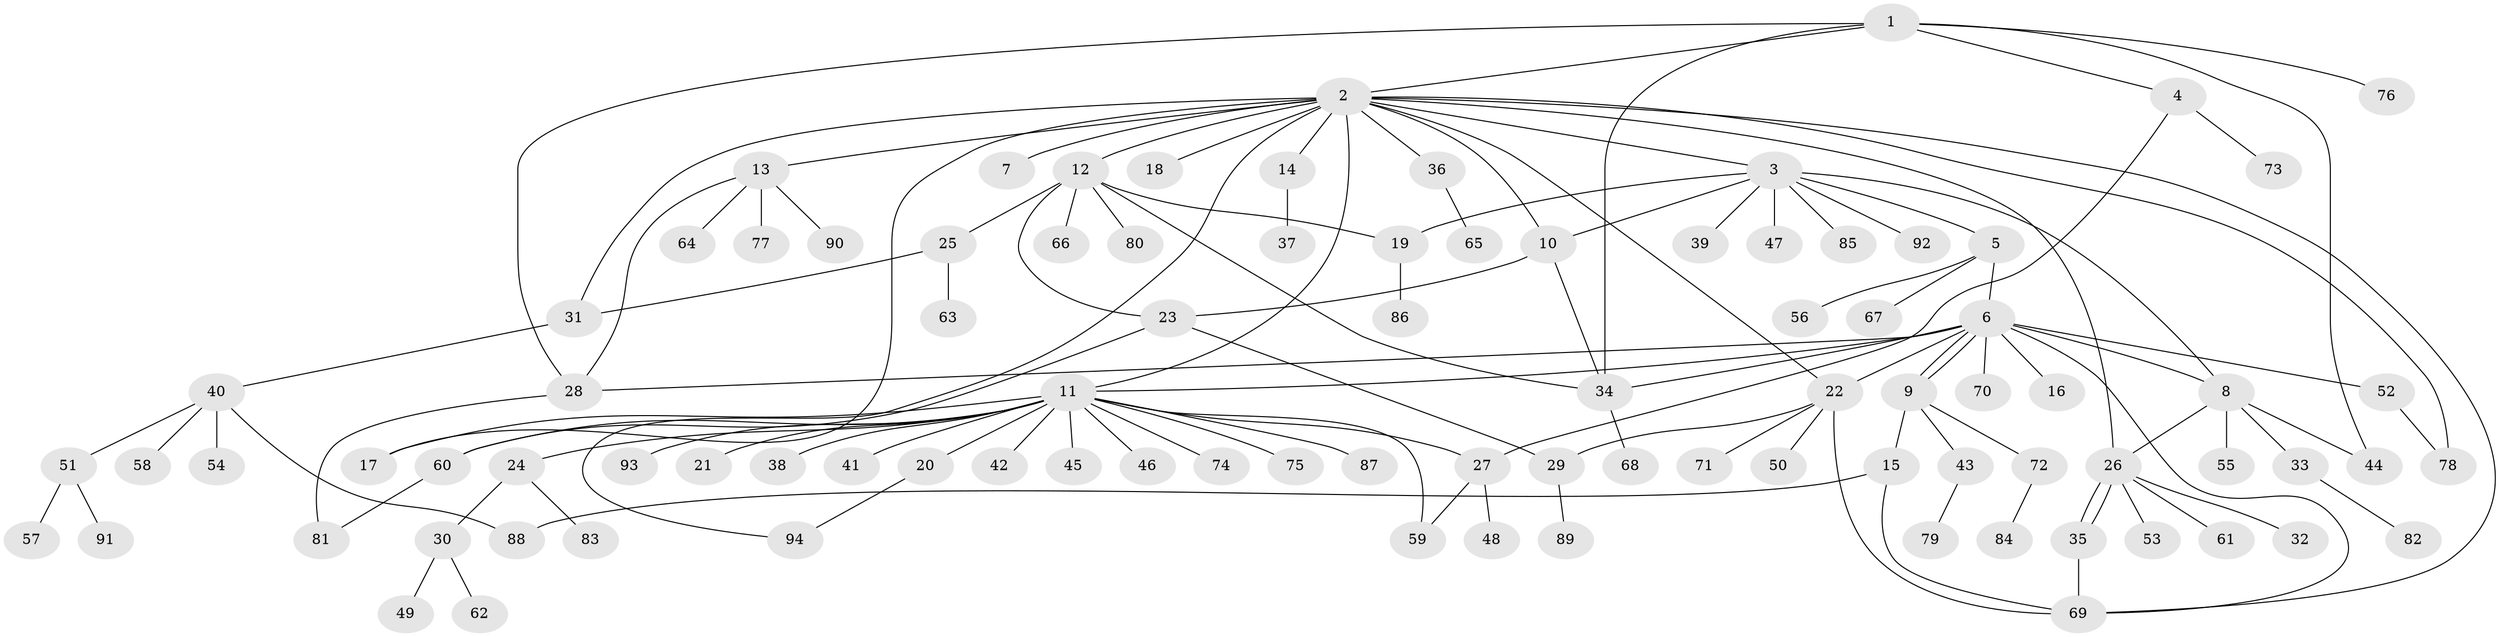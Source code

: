 // Generated by graph-tools (version 1.1) at 2025/35/03/09/25 02:35:16]
// undirected, 94 vertices, 122 edges
graph export_dot {
graph [start="1"]
  node [color=gray90,style=filled];
  1;
  2;
  3;
  4;
  5;
  6;
  7;
  8;
  9;
  10;
  11;
  12;
  13;
  14;
  15;
  16;
  17;
  18;
  19;
  20;
  21;
  22;
  23;
  24;
  25;
  26;
  27;
  28;
  29;
  30;
  31;
  32;
  33;
  34;
  35;
  36;
  37;
  38;
  39;
  40;
  41;
  42;
  43;
  44;
  45;
  46;
  47;
  48;
  49;
  50;
  51;
  52;
  53;
  54;
  55;
  56;
  57;
  58;
  59;
  60;
  61;
  62;
  63;
  64;
  65;
  66;
  67;
  68;
  69;
  70;
  71;
  72;
  73;
  74;
  75;
  76;
  77;
  78;
  79;
  80;
  81;
  82;
  83;
  84;
  85;
  86;
  87;
  88;
  89;
  90;
  91;
  92;
  93;
  94;
  1 -- 2;
  1 -- 4;
  1 -- 28;
  1 -- 34;
  1 -- 44;
  1 -- 76;
  2 -- 3;
  2 -- 7;
  2 -- 10;
  2 -- 11;
  2 -- 12;
  2 -- 13;
  2 -- 14;
  2 -- 17;
  2 -- 18;
  2 -- 22;
  2 -- 26;
  2 -- 31;
  2 -- 36;
  2 -- 69;
  2 -- 78;
  2 -- 94;
  3 -- 5;
  3 -- 8;
  3 -- 10;
  3 -- 19;
  3 -- 39;
  3 -- 47;
  3 -- 85;
  3 -- 92;
  4 -- 27;
  4 -- 73;
  5 -- 6;
  5 -- 56;
  5 -- 67;
  6 -- 8;
  6 -- 9;
  6 -- 9;
  6 -- 11;
  6 -- 16;
  6 -- 22;
  6 -- 28;
  6 -- 34;
  6 -- 52;
  6 -- 69;
  6 -- 70;
  8 -- 26;
  8 -- 33;
  8 -- 44;
  8 -- 55;
  9 -- 15;
  9 -- 43;
  9 -- 72;
  10 -- 23;
  10 -- 34;
  11 -- 17;
  11 -- 20;
  11 -- 21;
  11 -- 24;
  11 -- 27;
  11 -- 38;
  11 -- 41;
  11 -- 42;
  11 -- 45;
  11 -- 46;
  11 -- 59;
  11 -- 60;
  11 -- 74;
  11 -- 75;
  11 -- 87;
  11 -- 93;
  12 -- 19;
  12 -- 23;
  12 -- 25;
  12 -- 34;
  12 -- 66;
  12 -- 80;
  13 -- 28;
  13 -- 64;
  13 -- 77;
  13 -- 90;
  14 -- 37;
  15 -- 69;
  15 -- 88;
  19 -- 86;
  20 -- 94;
  22 -- 29;
  22 -- 50;
  22 -- 69;
  22 -- 71;
  23 -- 29;
  23 -- 60;
  24 -- 30;
  24 -- 83;
  25 -- 31;
  25 -- 63;
  26 -- 32;
  26 -- 35;
  26 -- 35;
  26 -- 53;
  26 -- 61;
  27 -- 48;
  27 -- 59;
  28 -- 81;
  29 -- 89;
  30 -- 49;
  30 -- 62;
  31 -- 40;
  33 -- 82;
  34 -- 68;
  35 -- 69;
  36 -- 65;
  40 -- 51;
  40 -- 54;
  40 -- 58;
  40 -- 88;
  43 -- 79;
  51 -- 57;
  51 -- 91;
  52 -- 78;
  60 -- 81;
  72 -- 84;
}
